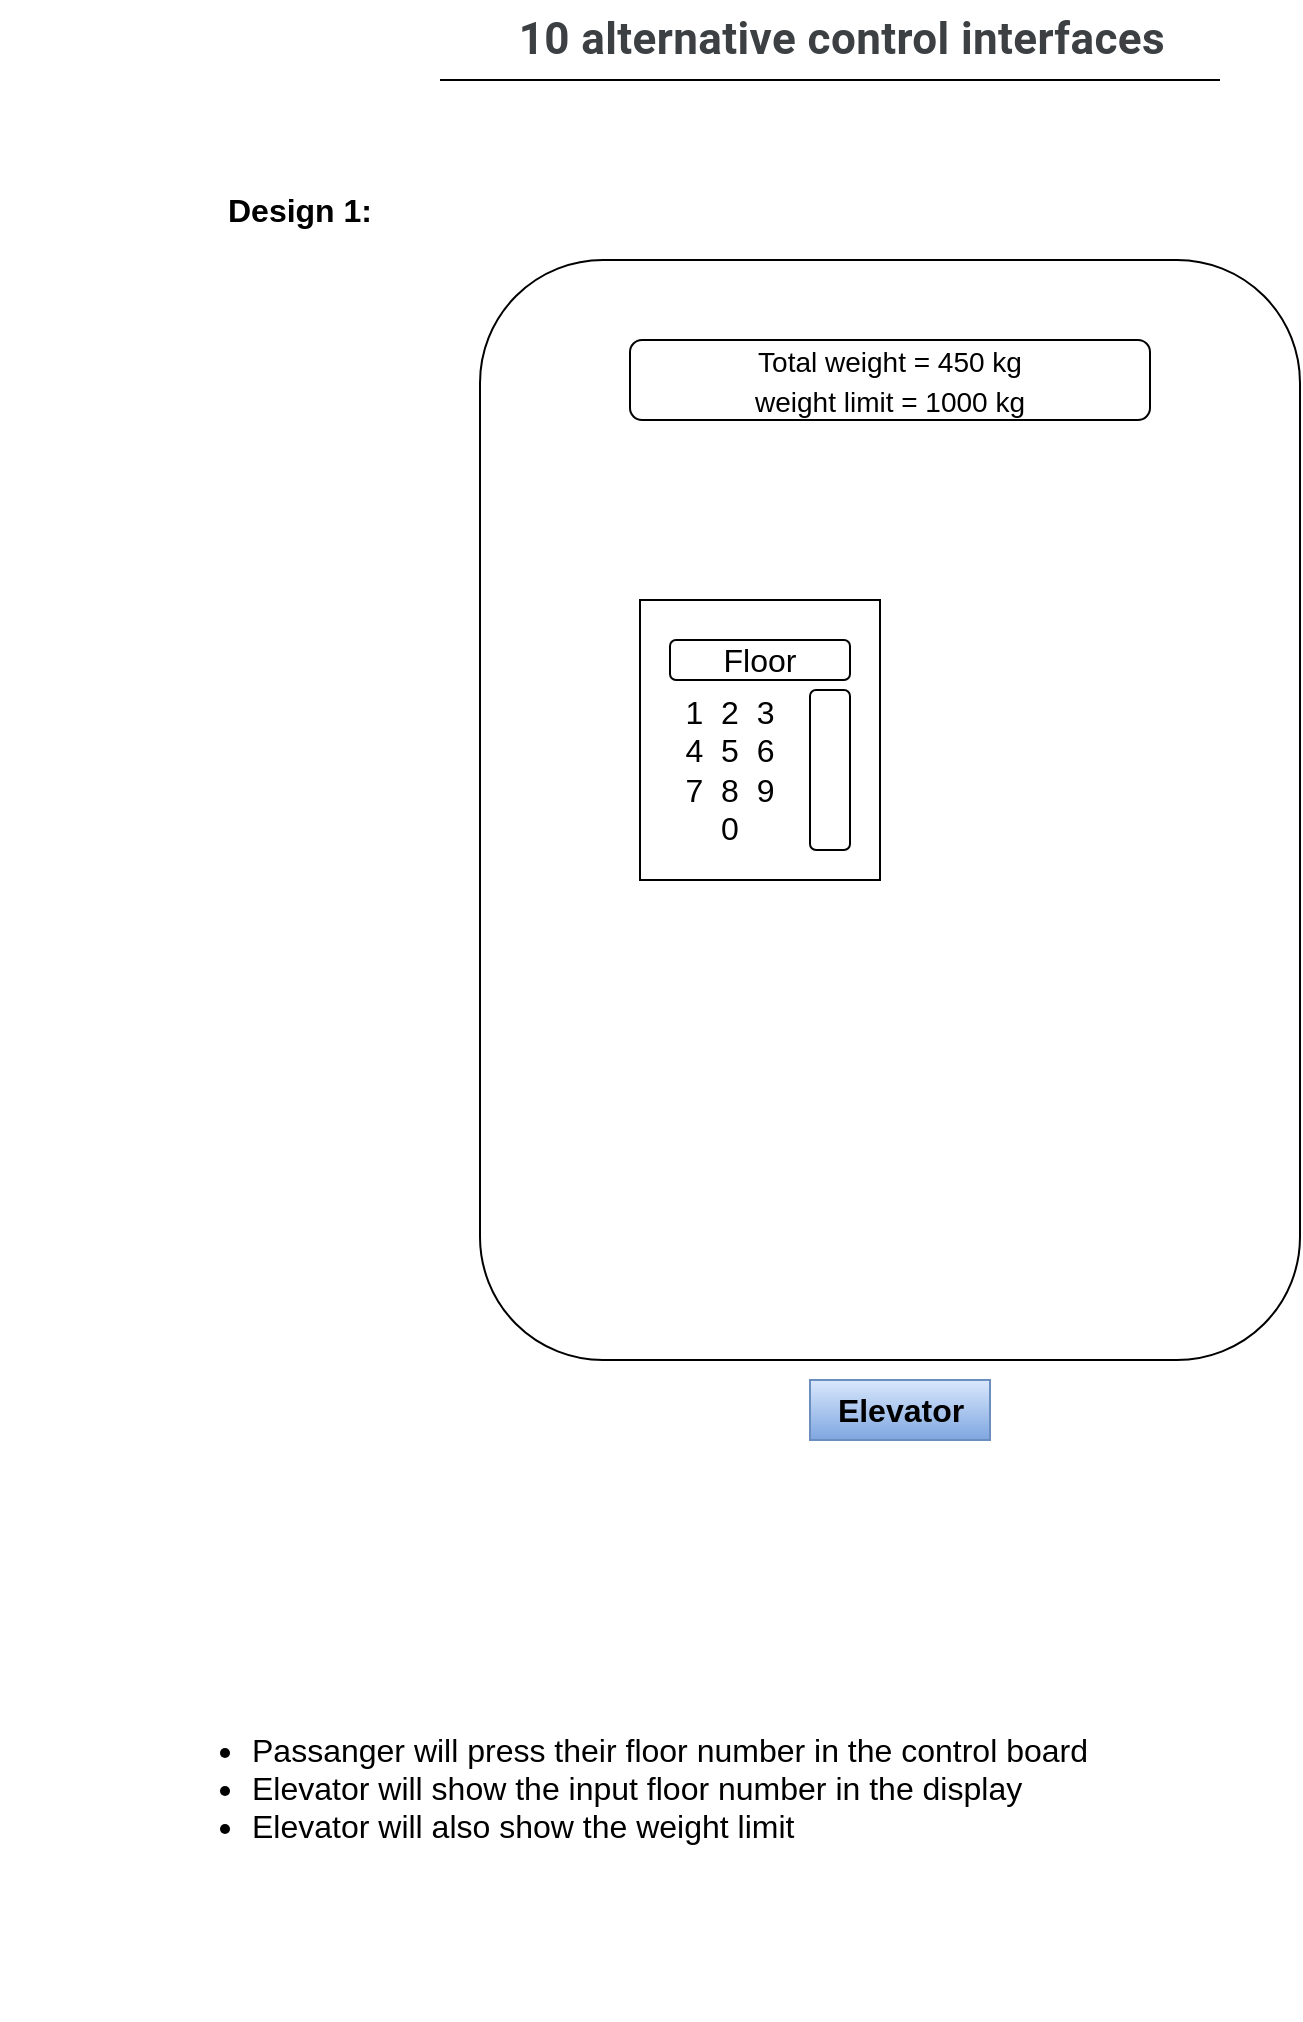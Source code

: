 <mxfile version="21.5.2" type="github" pages="3">
  <diagram name="Page-1" id="HiIG8pIs6fOfm8-EsXFN">
    <mxGraphModel dx="2083" dy="720" grid="1" gridSize="10" guides="1" tooltips="1" connect="1" arrows="1" fold="1" page="1" pageScale="1" pageWidth="827" pageHeight="1169" math="0" shadow="0">
      <root>
        <mxCell id="0" />
        <mxCell id="1" parent="0" />
        <mxCell id="UwCVG1TzcMOPDWrv7JC_-5" value="&lt;span style=&quot;font-style: normal; font-size: 22px;&quot;&gt;&lt;b style=&quot;-webkit-tap-highlight-color: transparent; color: rgb(60, 64, 67); font-family: Roboto, Arial, sans-serif; letter-spacing: 0.2px; text-align: start;&quot;&gt;&lt;span style=&quot;-webkit-tap-highlight-color: transparent;&quot;&gt;10 alternative control interfaces&lt;/span&gt;&lt;/b&gt;&amp;nbsp;&lt;/span&gt;" style="text;strokeColor=none;fillColor=none;html=1;align=center;verticalAlign=middle;whiteSpace=wrap;rounded=0;fontSize=16;fontStyle=2" parent="1" vertex="1">
          <mxGeometry x="219" y="70" width="390" height="40" as="geometry" />
        </mxCell>
        <mxCell id="UwCVG1TzcMOPDWrv7JC_-6" value="&lt;b&gt;Design 1:&lt;/b&gt;" style="text;strokeColor=none;fillColor=none;html=1;align=center;verticalAlign=middle;whiteSpace=wrap;rounded=0;fontSize=16;" parent="1" vertex="1">
          <mxGeometry x="60" y="160" width="160" height="30" as="geometry" />
        </mxCell>
        <mxCell id="UwCVG1TzcMOPDWrv7JC_-7" value="" style="endArrow=none;html=1;rounded=0;fontSize=12;startSize=8;endSize=8;curved=1;" parent="1" edge="1">
          <mxGeometry width="50" height="50" relative="1" as="geometry">
            <mxPoint x="210" y="110" as="sourcePoint" />
            <mxPoint x="600" y="110" as="targetPoint" />
            <Array as="points">
              <mxPoint x="600" y="110" />
            </Array>
          </mxGeometry>
        </mxCell>
        <mxCell id="UwCVG1TzcMOPDWrv7JC_-8" value="" style="rounded=1;whiteSpace=wrap;html=1;fontSize=16;" parent="1" vertex="1">
          <mxGeometry x="230" y="200" width="410" height="550" as="geometry" />
        </mxCell>
        <mxCell id="UwCVG1TzcMOPDWrv7JC_-9" value="" style="rounded=0;whiteSpace=wrap;html=1;fontSize=16;" parent="1" vertex="1">
          <mxGeometry x="310" y="370" width="120" height="140" as="geometry" />
        </mxCell>
        <mxCell id="UwCVG1TzcMOPDWrv7JC_-10" value="Floor" style="rounded=1;whiteSpace=wrap;html=1;fontSize=16;" parent="1" vertex="1">
          <mxGeometry x="325" y="390" width="90" height="20" as="geometry" />
        </mxCell>
        <mxCell id="UwCVG1TzcMOPDWrv7JC_-14" value="1&amp;nbsp; 2&amp;nbsp; 3&lt;br&gt;4&amp;nbsp; 5&amp;nbsp; 6&lt;br&gt;7&amp;nbsp; 8&amp;nbsp; 9&lt;br&gt;0" style="text;strokeColor=none;fillColor=none;html=1;align=center;verticalAlign=middle;whiteSpace=wrap;rounded=0;fontSize=16;" parent="1" vertex="1">
          <mxGeometry x="325" y="440" width="60" height="30" as="geometry" />
        </mxCell>
        <mxCell id="UwCVG1TzcMOPDWrv7JC_-16" value="" style="rounded=1;whiteSpace=wrap;html=1;fontSize=16;direction=south;" parent="1" vertex="1">
          <mxGeometry x="395" y="415" width="20" height="80" as="geometry" />
        </mxCell>
        <mxCell id="UwCVG1TzcMOPDWrv7JC_-17" value="&lt;font style=&quot;font-size: 14px;&quot;&gt;Total weight = 450 kg&lt;br&gt;weight limit = 1000 kg&lt;/font&gt;" style="rounded=1;whiteSpace=wrap;html=1;fontSize=16;" parent="1" vertex="1">
          <mxGeometry x="305" y="240" width="260" height="40" as="geometry" />
        </mxCell>
        <mxCell id="UwCVG1TzcMOPDWrv7JC_-18" value="Elevator" style="text;html=1;align=center;verticalAlign=middle;resizable=0;points=[];autosize=1;strokeColor=#6c8ebf;fillColor=#dae8fc;fontSize=16;fontStyle=1;gradientColor=#7ea6e0;" parent="1" vertex="1">
          <mxGeometry x="395" y="760" width="90" height="30" as="geometry" />
        </mxCell>
        <mxCell id="UwCVG1TzcMOPDWrv7JC_-20" value="&lt;ul&gt;&lt;li style=&quot;text-align: left; border-color: var(--border-color);&quot;&gt;Passanger will press their floor number in the control board&lt;/li&gt;&lt;li style=&quot;text-align: left; border-color: var(--border-color);&quot;&gt;Elevator will show the input floor number in the display&lt;/li&gt;&lt;li style=&quot;text-align: left; border-color: var(--border-color);&quot;&gt;Elevator will also show the weight limit&lt;/li&gt;&lt;/ul&gt;" style="text;strokeColor=none;fillColor=none;html=1;align=center;verticalAlign=middle;whiteSpace=wrap;rounded=0;fontSize=16;spacingBottom=5;spacing=5;spacingTop=2;" parent="1" vertex="1">
          <mxGeometry x="-10" y="850" width="630" height="230" as="geometry" />
        </mxCell>
      </root>
    </mxGraphModel>
  </diagram>
  <diagram id="0lyPps8062e5UyxXNfmz" name="Page-2">
    <mxGraphModel dx="1256" dy="670" grid="1" gridSize="10" guides="1" tooltips="1" connect="1" arrows="1" fold="1" page="1" pageScale="1" pageWidth="827" pageHeight="1169" background="#ffffff" math="0" shadow="0">
      <root>
        <mxCell id="0" />
        <mxCell id="1" parent="0" />
        <mxCell id="ypQ1QhTdIpZV5ybxL7Dk-1" value="&lt;b&gt;&lt;font style=&quot;font-size: 17px;&quot;&gt;Design 2:&lt;/font&gt;&lt;/b&gt;" style="text;strokeColor=none;fillColor=none;html=1;align=center;verticalAlign=middle;whiteSpace=wrap;rounded=0;fontSize=16;" vertex="1" parent="1">
          <mxGeometry x="100" y="90" width="110" height="30" as="geometry" />
        </mxCell>
        <mxCell id="ypQ1QhTdIpZV5ybxL7Dk-2" value="" style="rounded=1;whiteSpace=wrap;html=1;fontSize=16;" vertex="1" parent="1">
          <mxGeometry x="150" y="200" width="372" height="504" as="geometry" />
        </mxCell>
        <mxCell id="O6P3ptmaHPN6AN4-BPKn-1" value="" style="rounded=0;whiteSpace=wrap;html=1;fontSize=16;" vertex="1" parent="1">
          <mxGeometry x="230" y="340" width="132" height="144" as="geometry" />
        </mxCell>
        <mxCell id="O6P3ptmaHPN6AN4-BPKn-2" value="Floor" style="rounded=1;whiteSpace=wrap;html=1;fontSize=16;" vertex="1" parent="1">
          <mxGeometry x="245" y="360" width="102" height="24" as="geometry" />
        </mxCell>
        <mxCell id="O6P3ptmaHPN6AN4-BPKn-4" value="&lt;font style=&quot;font-size: 11px;&quot;&gt;Passanger: 10&lt;br&gt;Remaining: 5&lt;br&gt;&lt;/font&gt;" style="rounded=1;whiteSpace=wrap;html=1;fontSize=16;direction=south;align=left;" vertex="1" parent="1">
          <mxGeometry x="242.5" y="390" width="107" height="69" as="geometry" />
        </mxCell>
        <mxCell id="O6P3ptmaHPN6AN4-BPKn-5" value="" style="shape=process;whiteSpace=wrap;html=1;backgroundOutline=1;fontSize=16;direction=south;" vertex="1" parent="1">
          <mxGeometry x="610" y="305" width="120" height="225" as="geometry" />
        </mxCell>
        <mxCell id="O6P3ptmaHPN6AN4-BPKn-6" value="&lt;font style=&quot;font-size: 13px;&quot;&gt;Enter floor&lt;/font&gt;" style="rounded=1;whiteSpace=wrap;html=1;fontSize=16;" vertex="1" parent="1">
          <mxGeometry x="625" y="355" width="92" height="34" as="geometry" />
        </mxCell>
        <mxCell id="6sOKIYIfvrhEt9iZSOb1-1" value="1&amp;nbsp; 2&amp;nbsp; 3&lt;br&gt;4&amp;nbsp; 5&amp;nbsp; 6&lt;br&gt;7&amp;nbsp; 8&amp;nbsp; 9&lt;br&gt;0" style="text;strokeColor=none;fillColor=none;html=1;align=center;verticalAlign=middle;whiteSpace=wrap;rounded=0;fontSize=16;" vertex="1" parent="1">
          <mxGeometry x="635" y="425" width="72" height="34" as="geometry" />
        </mxCell>
        <mxCell id="odEjD3_rduQlqbcFeMWn-1" value="&lt;font style=&quot;font-size: 14px;&quot;&gt;Total weight = 450 kg&lt;br&gt;weight limit = 1000 kg&lt;/font&gt;" style="rounded=1;whiteSpace=wrap;html=1;fontSize=16;" vertex="1" parent="1">
          <mxGeometry x="200" y="230" width="272" height="44" as="geometry" />
        </mxCell>
        <mxCell id="odEjD3_rduQlqbcFeMWn-2" value="" style="curved=1;endArrow=classic;html=1;rounded=0;fontSize=12;startSize=8;endSize=8;entryX=1.008;entryY=0.306;entryDx=0;entryDy=0;entryPerimeter=0;exitX=0.25;exitY=1;exitDx=0;exitDy=0;" edge="1" parent="1" source="O6P3ptmaHPN6AN4-BPKn-5" target="ypQ1QhTdIpZV5ybxL7Dk-2">
          <mxGeometry width="50" height="50" relative="1" as="geometry">
            <mxPoint x="550" y="395" as="sourcePoint" />
            <mxPoint x="600" y="345" as="targetPoint" />
            <Array as="points">
              <mxPoint x="580" y="363" />
              <mxPoint x="550" y="363" />
            </Array>
          </mxGeometry>
        </mxCell>
        <mxCell id="HzgjheDsYKDTGjMko4AA-1" value="Elevator" style="text;html=1;align=center;verticalAlign=middle;resizable=0;points=[];autosize=1;strokeColor=#6c8ebf;fillColor=#dae8fc;fontSize=16;fontStyle=1;gradientColor=#7ea6e0;" vertex="1" parent="1">
          <mxGeometry x="285" y="720" width="90" height="30" as="geometry" />
        </mxCell>
        <mxCell id="HzgjheDsYKDTGjMko4AA-2" value="Mobile" style="text;html=1;align=center;verticalAlign=middle;resizable=0;points=[];autosize=1;strokeColor=#d6b656;fillColor=#fff2cc;fontSize=16;fontStyle=1;gradientColor=#ffd966;" vertex="1" parent="1">
          <mxGeometry x="637" y="555" width="70" height="30" as="geometry" />
        </mxCell>
        <mxCell id="HzgjheDsYKDTGjMko4AA-3" value="&lt;ul style=&quot;font-size: 18px;&quot;&gt;&lt;li&gt;Passengers will input floor number via mobile&amp;nbsp;&lt;/li&gt;&lt;li&gt;Each Passenger will connect their specific mobile application with the elevator&lt;/li&gt;&lt;li&gt;In the mobile app, elevator details would be shown&amp;nbsp;&lt;/li&gt;&lt;li&gt;There will be wifi service in the elevator&lt;/li&gt;&lt;/ul&gt;" style="text;strokeColor=none;fillColor=none;html=1;align=left;verticalAlign=middle;whiteSpace=wrap;rounded=0;fontSize=16;" vertex="1" parent="1">
          <mxGeometry x="70" y="850" width="710" height="120" as="geometry" />
        </mxCell>
        <mxCell id="HzgjheDsYKDTGjMko4AA-4" value="" style="ellipse;whiteSpace=wrap;html=1;aspect=fixed;fontSize=16;" vertex="1" parent="1">
          <mxGeometry x="659.5" y="509" width="22" height="21" as="geometry" />
        </mxCell>
        <mxCell id="HzgjheDsYKDTGjMko4AA-5" value="" style="triangle;whiteSpace=wrap;html=1;fontSize=16;" vertex="1" parent="1">
          <mxGeometry x="697" y="509" width="10" height="20" as="geometry" />
        </mxCell>
        <mxCell id="HzgjheDsYKDTGjMko4AA-6" value="" style="triangle;whiteSpace=wrap;html=1;fontSize=16;direction=west;" vertex="1" parent="1">
          <mxGeometry x="635" y="509.5" width="11" height="20" as="geometry" />
        </mxCell>
        <mxCell id="HzgjheDsYKDTGjMko4AA-12" value="" style="ellipse;whiteSpace=wrap;html=1;aspect=fixed;fontSize=16;" vertex="1" parent="1">
          <mxGeometry x="665" y="310" width="10" height="10" as="geometry" />
        </mxCell>
        <mxCell id="HzgjheDsYKDTGjMko4AA-13" value="" style="html=1;verticalLabelPosition=bottom;align=center;labelBackgroundColor=#ffffff;verticalAlign=top;strokeWidth=2;strokeColor=#0080F0;shadow=0;dashed=0;shape=mxgraph.ios7.icons.wifi;pointerEvents=1;fontSize=16;" vertex="1" parent="1">
          <mxGeometry x="550" y="319" width="29.7" height="21" as="geometry" />
        </mxCell>
        <mxCell id="HzgjheDsYKDTGjMko4AA-14" value="" style="image;html=1;image=img/lib/clip_art/networking/Wireless_Router_N_128x128.png;fontSize=16;" vertex="1" parent="1">
          <mxGeometry x="482" y="230" width="40" height="35" as="geometry" />
        </mxCell>
        <mxCell id="HzgjheDsYKDTGjMko4AA-15" value="" style="outlineConnect=0;dashed=0;verticalLabelPosition=bottom;verticalAlign=top;align=center;html=1;shape=mxgraph.aws3.internet_gateway;fillColor=#F58534;gradientColor=none;fontSize=16;" vertex="1" parent="1">
          <mxGeometry x="539.85" y="384" width="50" height="48" as="geometry" />
        </mxCell>
      </root>
    </mxGraphModel>
  </diagram>
  <diagram id="9jM0dZDMhXx9hxp5D6Cj" name="Page-3">
    <mxGraphModel dx="1256" dy="670" grid="1" gridSize="10" guides="1" tooltips="1" connect="1" arrows="1" fold="1" page="1" pageScale="1" pageWidth="827" pageHeight="1169" math="0" shadow="0">
      <root>
        <mxCell id="0" />
        <mxCell id="1" parent="0" />
        <mxCell id="RZoFU6tStG2kdW3GfKaE-1" value="&lt;b&gt;&lt;font style=&quot;font-size: 17px;&quot;&gt;Design 2:&lt;/font&gt;&lt;/b&gt;" style="text;strokeColor=none;fillColor=none;html=1;align=center;verticalAlign=middle;whiteSpace=wrap;rounded=0;fontSize=16;" vertex="1" parent="1">
          <mxGeometry x="100" y="90" width="110" height="30" as="geometry" />
        </mxCell>
      </root>
    </mxGraphModel>
  </diagram>
</mxfile>
